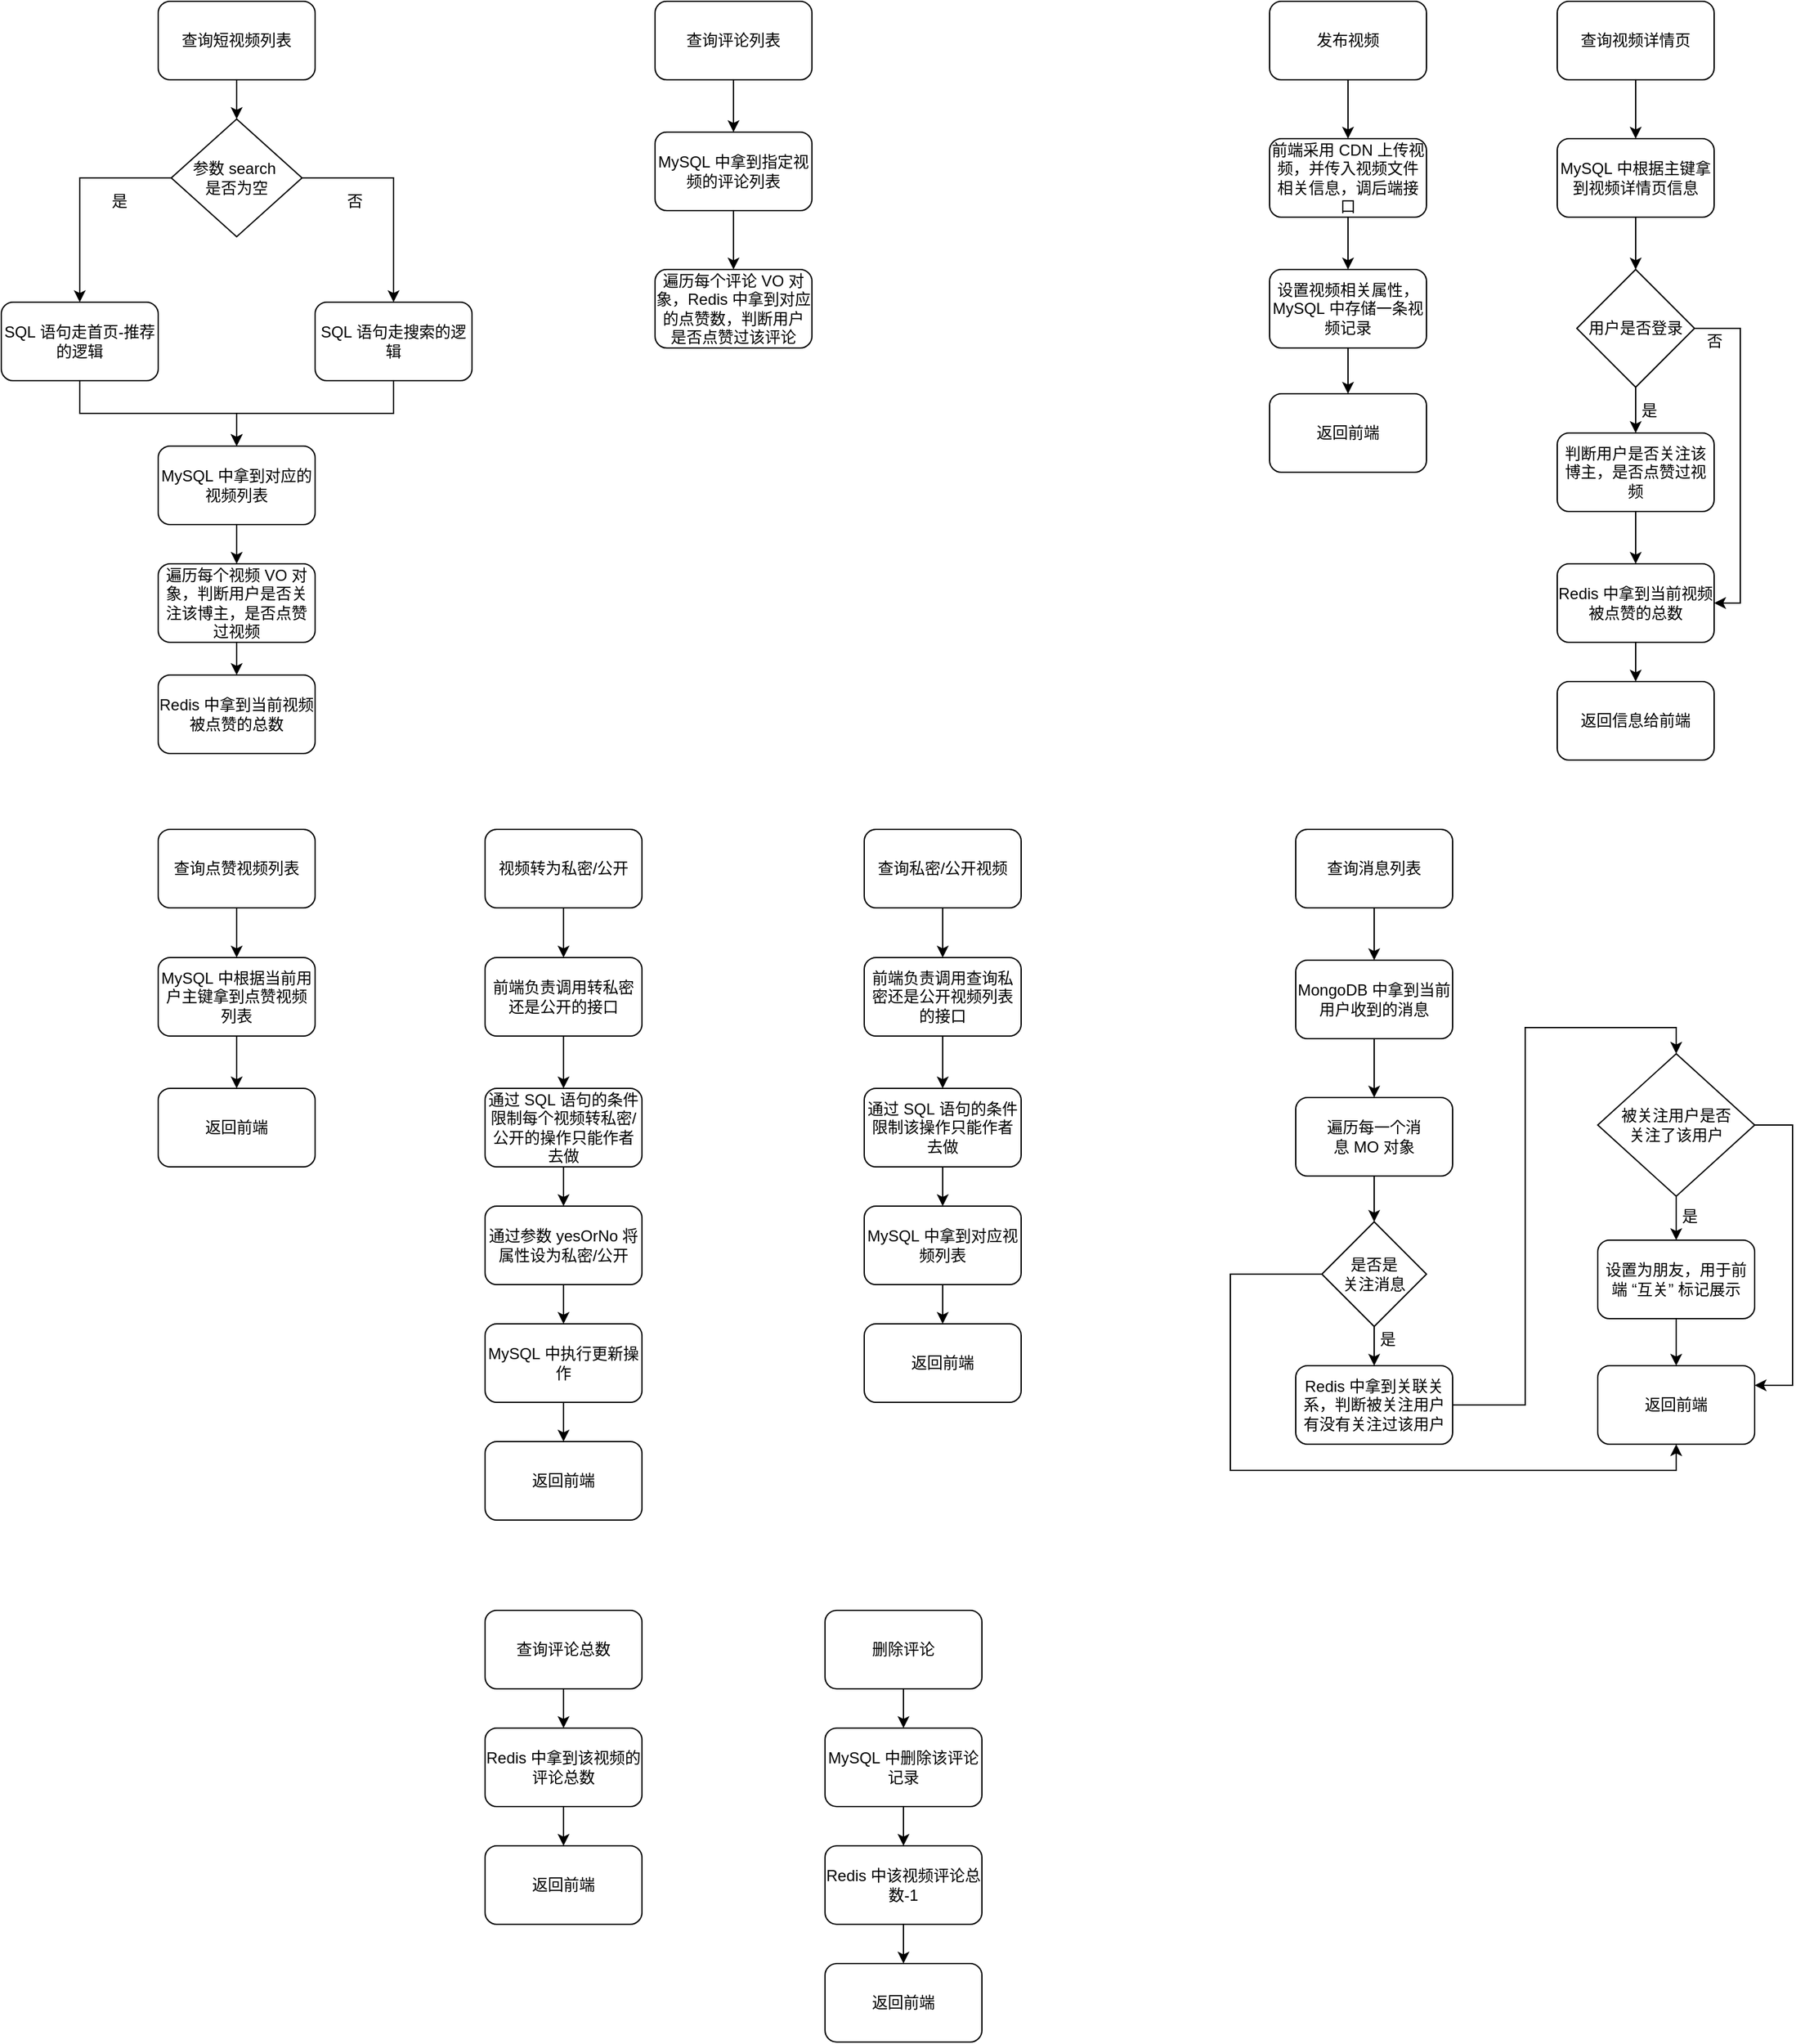 <mxfile version="21.3.3" type="github">
  <diagram name="第 1 页" id="WXZ5FxBREvDLbD_KLT6q">
    <mxGraphModel dx="880" dy="452" grid="1" gridSize="10" guides="1" tooltips="1" connect="1" arrows="1" fold="1" page="1" pageScale="1" pageWidth="827" pageHeight="1169" math="0" shadow="0">
      <root>
        <mxCell id="0" />
        <mxCell id="1" parent="0" />
        <mxCell id="ibF3AnjWmkHCkzIqTZFg-5" value="" style="edgeStyle=orthogonalEdgeStyle;rounded=0;orthogonalLoop=1;jettySize=auto;html=1;" parent="1" source="ibF3AnjWmkHCkzIqTZFg-1" target="ibF3AnjWmkHCkzIqTZFg-4" edge="1">
          <mxGeometry relative="1" as="geometry" />
        </mxCell>
        <mxCell id="ibF3AnjWmkHCkzIqTZFg-1" value="查询短视频列表" style="rounded=1;whiteSpace=wrap;html=1;" parent="1" vertex="1">
          <mxGeometry x="140" y="40" width="120" height="60" as="geometry" />
        </mxCell>
        <mxCell id="ibF3AnjWmkHCkzIqTZFg-12" style="edgeStyle=orthogonalEdgeStyle;rounded=0;orthogonalLoop=1;jettySize=auto;html=1;" parent="1" source="ibF3AnjWmkHCkzIqTZFg-4" target="ibF3AnjWmkHCkzIqTZFg-8" edge="1">
          <mxGeometry relative="1" as="geometry" />
        </mxCell>
        <mxCell id="ibF3AnjWmkHCkzIqTZFg-13" style="edgeStyle=orthogonalEdgeStyle;rounded=0;orthogonalLoop=1;jettySize=auto;html=1;" parent="1" source="ibF3AnjWmkHCkzIqTZFg-4" target="ibF3AnjWmkHCkzIqTZFg-9" edge="1">
          <mxGeometry relative="1" as="geometry" />
        </mxCell>
        <mxCell id="ibF3AnjWmkHCkzIqTZFg-4" value="参数&amp;nbsp;search&amp;nbsp;&lt;br&gt;是否为空" style="rhombus;whiteSpace=wrap;html=1;" parent="1" vertex="1">
          <mxGeometry x="150" y="130" width="100" height="90" as="geometry" />
        </mxCell>
        <mxCell id="ibF3AnjWmkHCkzIqTZFg-17" style="edgeStyle=orthogonalEdgeStyle;rounded=0;orthogonalLoop=1;jettySize=auto;html=1;entryX=0.5;entryY=0;entryDx=0;entryDy=0;" parent="1" source="ibF3AnjWmkHCkzIqTZFg-8" target="ibF3AnjWmkHCkzIqTZFg-14" edge="1">
          <mxGeometry relative="1" as="geometry" />
        </mxCell>
        <mxCell id="ibF3AnjWmkHCkzIqTZFg-8" value="SQL&amp;nbsp;语句走首页-推荐的逻辑" style="rounded=1;whiteSpace=wrap;html=1;" parent="1" vertex="1">
          <mxGeometry x="20" y="270" width="120" height="60" as="geometry" />
        </mxCell>
        <mxCell id="ibF3AnjWmkHCkzIqTZFg-18" style="edgeStyle=orthogonalEdgeStyle;rounded=0;orthogonalLoop=1;jettySize=auto;html=1;entryX=0.5;entryY=0;entryDx=0;entryDy=0;" parent="1" source="ibF3AnjWmkHCkzIqTZFg-9" target="ibF3AnjWmkHCkzIqTZFg-14" edge="1">
          <mxGeometry relative="1" as="geometry" />
        </mxCell>
        <mxCell id="ibF3AnjWmkHCkzIqTZFg-9" value="SQL&amp;nbsp;语句走搜索的逻辑" style="rounded=1;whiteSpace=wrap;html=1;" parent="1" vertex="1">
          <mxGeometry x="260" y="270" width="120" height="60" as="geometry" />
        </mxCell>
        <mxCell id="ibF3AnjWmkHCkzIqTZFg-19" value="" style="edgeStyle=orthogonalEdgeStyle;rounded=0;orthogonalLoop=1;jettySize=auto;html=1;" parent="1" source="ibF3AnjWmkHCkzIqTZFg-14" target="ibF3AnjWmkHCkzIqTZFg-16" edge="1">
          <mxGeometry relative="1" as="geometry" />
        </mxCell>
        <mxCell id="ibF3AnjWmkHCkzIqTZFg-14" value="MySQL&amp;nbsp;中拿到对应的视频列表" style="rounded=1;whiteSpace=wrap;html=1;" parent="1" vertex="1">
          <mxGeometry x="140" y="380" width="120" height="60" as="geometry" />
        </mxCell>
        <mxCell id="ibF3AnjWmkHCkzIqTZFg-21" value="" style="edgeStyle=orthogonalEdgeStyle;rounded=0;orthogonalLoop=1;jettySize=auto;html=1;" parent="1" source="ibF3AnjWmkHCkzIqTZFg-16" target="ibF3AnjWmkHCkzIqTZFg-20" edge="1">
          <mxGeometry relative="1" as="geometry" />
        </mxCell>
        <mxCell id="ibF3AnjWmkHCkzIqTZFg-16" value="遍历每个视频&amp;nbsp;VO&amp;nbsp;对象，判断用户是否关注该博主，是否点赞过视频" style="whiteSpace=wrap;html=1;rounded=1;" parent="1" vertex="1">
          <mxGeometry x="140" y="470" width="120" height="60" as="geometry" />
        </mxCell>
        <mxCell id="ibF3AnjWmkHCkzIqTZFg-20" value="Redis&amp;nbsp;中拿到当前视频被点赞的总数" style="whiteSpace=wrap;html=1;rounded=1;" parent="1" vertex="1">
          <mxGeometry x="140" y="555" width="120" height="60" as="geometry" />
        </mxCell>
        <mxCell id="ibF3AnjWmkHCkzIqTZFg-22" value="是" style="text;html=1;align=center;verticalAlign=middle;resizable=0;points=[];autosize=1;strokeColor=none;fillColor=none;" parent="1" vertex="1">
          <mxGeometry x="90" y="178" width="40" height="30" as="geometry" />
        </mxCell>
        <mxCell id="ibF3AnjWmkHCkzIqTZFg-23" value="否" style="text;html=1;align=center;verticalAlign=middle;resizable=0;points=[];autosize=1;strokeColor=none;fillColor=none;" parent="1" vertex="1">
          <mxGeometry x="270" y="178" width="40" height="30" as="geometry" />
        </mxCell>
        <mxCell id="ibF3AnjWmkHCkzIqTZFg-27" value="" style="edgeStyle=orthogonalEdgeStyle;rounded=0;orthogonalLoop=1;jettySize=auto;html=1;" parent="1" source="ibF3AnjWmkHCkzIqTZFg-24" target="ibF3AnjWmkHCkzIqTZFg-25" edge="1">
          <mxGeometry relative="1" as="geometry" />
        </mxCell>
        <mxCell id="ibF3AnjWmkHCkzIqTZFg-24" value="查询评论列表" style="rounded=1;whiteSpace=wrap;html=1;" parent="1" vertex="1">
          <mxGeometry x="520" y="40" width="120" height="60" as="geometry" />
        </mxCell>
        <mxCell id="ibF3AnjWmkHCkzIqTZFg-28" value="" style="edgeStyle=orthogonalEdgeStyle;rounded=0;orthogonalLoop=1;jettySize=auto;html=1;" parent="1" source="ibF3AnjWmkHCkzIqTZFg-25" target="ibF3AnjWmkHCkzIqTZFg-26" edge="1">
          <mxGeometry relative="1" as="geometry" />
        </mxCell>
        <mxCell id="ibF3AnjWmkHCkzIqTZFg-25" value="MySQL&amp;nbsp;中拿到指定视频的评论列表" style="rounded=1;whiteSpace=wrap;html=1;" parent="1" vertex="1">
          <mxGeometry x="520" y="140" width="120" height="60" as="geometry" />
        </mxCell>
        <mxCell id="ibF3AnjWmkHCkzIqTZFg-26" value="遍历每个评论 VO&amp;nbsp;对象，Redis&amp;nbsp;中拿到对应的点赞数，判断用户是否点赞过该评论" style="whiteSpace=wrap;html=1;rounded=1;" parent="1" vertex="1">
          <mxGeometry x="520" y="245" width="120" height="60" as="geometry" />
        </mxCell>
        <mxCell id="Aljr57ed6nD0tev_MYhq-1" value="" style="edgeStyle=orthogonalEdgeStyle;rounded=0;orthogonalLoop=1;jettySize=auto;html=1;" parent="1" source="ibF3AnjWmkHCkzIqTZFg-29" target="ibF3AnjWmkHCkzIqTZFg-30" edge="1">
          <mxGeometry relative="1" as="geometry" />
        </mxCell>
        <mxCell id="ibF3AnjWmkHCkzIqTZFg-29" value="查询消息列表" style="rounded=1;whiteSpace=wrap;html=1;" parent="1" vertex="1">
          <mxGeometry x="1010" y="673" width="120" height="60" as="geometry" />
        </mxCell>
        <mxCell id="Aljr57ed6nD0tev_MYhq-2" value="" style="edgeStyle=orthogonalEdgeStyle;rounded=0;orthogonalLoop=1;jettySize=auto;html=1;" parent="1" source="ibF3AnjWmkHCkzIqTZFg-30" target="ibF3AnjWmkHCkzIqTZFg-31" edge="1">
          <mxGeometry relative="1" as="geometry" />
        </mxCell>
        <mxCell id="ibF3AnjWmkHCkzIqTZFg-30" value="MongoDB&amp;nbsp;中拿到当前用户收到的消息" style="rounded=1;whiteSpace=wrap;html=1;" parent="1" vertex="1">
          <mxGeometry x="1010" y="773" width="120" height="60" as="geometry" />
        </mxCell>
        <mxCell id="8bdIcVnPFg0Oljo9QeHm-77" value="" style="edgeStyle=orthogonalEdgeStyle;rounded=0;orthogonalLoop=1;jettySize=auto;html=1;" parent="1" source="ibF3AnjWmkHCkzIqTZFg-31" target="8bdIcVnPFg0Oljo9QeHm-66" edge="1">
          <mxGeometry relative="1" as="geometry" />
        </mxCell>
        <mxCell id="ibF3AnjWmkHCkzIqTZFg-31" value="遍历每一个消息&amp;nbsp;MO&amp;nbsp;对象" style="rounded=1;whiteSpace=wrap;html=1;" parent="1" vertex="1">
          <mxGeometry x="1010" y="878" width="120" height="60" as="geometry" />
        </mxCell>
        <mxCell id="8bdIcVnPFg0Oljo9QeHm-5" value="" style="edgeStyle=orthogonalEdgeStyle;rounded=0;orthogonalLoop=1;jettySize=auto;html=1;" parent="1" source="8bdIcVnPFg0Oljo9QeHm-2" target="8bdIcVnPFg0Oljo9QeHm-3" edge="1">
          <mxGeometry relative="1" as="geometry" />
        </mxCell>
        <mxCell id="8bdIcVnPFg0Oljo9QeHm-2" value="查询点赞视频列表" style="rounded=1;whiteSpace=wrap;html=1;" parent="1" vertex="1">
          <mxGeometry x="140" y="673" width="120" height="60" as="geometry" />
        </mxCell>
        <mxCell id="8bdIcVnPFg0Oljo9QeHm-6" value="" style="edgeStyle=orthogonalEdgeStyle;rounded=0;orthogonalLoop=1;jettySize=auto;html=1;" parent="1" source="8bdIcVnPFg0Oljo9QeHm-3" target="8bdIcVnPFg0Oljo9QeHm-4" edge="1">
          <mxGeometry relative="1" as="geometry" />
        </mxCell>
        <mxCell id="8bdIcVnPFg0Oljo9QeHm-3" value="MySQL&amp;nbsp;中根据当前用户主键拿到点赞视频列表" style="rounded=1;whiteSpace=wrap;html=1;" parent="1" vertex="1">
          <mxGeometry x="140" y="771" width="120" height="60" as="geometry" />
        </mxCell>
        <mxCell id="8bdIcVnPFg0Oljo9QeHm-4" value="返回前端" style="rounded=1;whiteSpace=wrap;html=1;" parent="1" vertex="1">
          <mxGeometry x="140" y="871" width="120" height="60" as="geometry" />
        </mxCell>
        <mxCell id="8bdIcVnPFg0Oljo9QeHm-11" value="" style="edgeStyle=orthogonalEdgeStyle;rounded=0;orthogonalLoop=1;jettySize=auto;html=1;" parent="1" source="8bdIcVnPFg0Oljo9QeHm-7" target="8bdIcVnPFg0Oljo9QeHm-8" edge="1">
          <mxGeometry relative="1" as="geometry" />
        </mxCell>
        <mxCell id="8bdIcVnPFg0Oljo9QeHm-7" value="发布视频" style="rounded=1;whiteSpace=wrap;html=1;" parent="1" vertex="1">
          <mxGeometry x="990" y="40" width="120" height="60" as="geometry" />
        </mxCell>
        <mxCell id="8bdIcVnPFg0Oljo9QeHm-12" value="" style="edgeStyle=orthogonalEdgeStyle;rounded=0;orthogonalLoop=1;jettySize=auto;html=1;" parent="1" source="8bdIcVnPFg0Oljo9QeHm-8" target="8bdIcVnPFg0Oljo9QeHm-9" edge="1">
          <mxGeometry relative="1" as="geometry" />
        </mxCell>
        <mxCell id="8bdIcVnPFg0Oljo9QeHm-8" value="前端采用&amp;nbsp;CDN&amp;nbsp;上传视频，并传入视频文件相关信息，调后端接口" style="rounded=1;whiteSpace=wrap;html=1;" parent="1" vertex="1">
          <mxGeometry x="990" y="145" width="120" height="60" as="geometry" />
        </mxCell>
        <mxCell id="8bdIcVnPFg0Oljo9QeHm-14" value="" style="edgeStyle=orthogonalEdgeStyle;rounded=0;orthogonalLoop=1;jettySize=auto;html=1;" parent="1" source="8bdIcVnPFg0Oljo9QeHm-9" target="8bdIcVnPFg0Oljo9QeHm-13" edge="1">
          <mxGeometry relative="1" as="geometry" />
        </mxCell>
        <mxCell id="8bdIcVnPFg0Oljo9QeHm-9" value="设置视频相关属性，MySQL&amp;nbsp;中存储一条视频记录" style="rounded=1;whiteSpace=wrap;html=1;" parent="1" vertex="1">
          <mxGeometry x="990" y="245" width="120" height="60" as="geometry" />
        </mxCell>
        <mxCell id="8bdIcVnPFg0Oljo9QeHm-13" value="返回前端" style="rounded=1;whiteSpace=wrap;html=1;" parent="1" vertex="1">
          <mxGeometry x="990" y="340" width="120" height="60" as="geometry" />
        </mxCell>
        <mxCell id="8bdIcVnPFg0Oljo9QeHm-28" value="" style="edgeStyle=orthogonalEdgeStyle;rounded=0;orthogonalLoop=1;jettySize=auto;html=1;" parent="1" source="8bdIcVnPFg0Oljo9QeHm-15" target="8bdIcVnPFg0Oljo9QeHm-16" edge="1">
          <mxGeometry relative="1" as="geometry" />
        </mxCell>
        <mxCell id="8bdIcVnPFg0Oljo9QeHm-15" value="查询视频详情页" style="rounded=1;whiteSpace=wrap;html=1;" parent="1" vertex="1">
          <mxGeometry x="1210" y="40" width="120" height="60" as="geometry" />
        </mxCell>
        <mxCell id="8bdIcVnPFg0Oljo9QeHm-18" value="" style="edgeStyle=orthogonalEdgeStyle;rounded=0;orthogonalLoop=1;jettySize=auto;html=1;" parent="1" source="8bdIcVnPFg0Oljo9QeHm-16" target="8bdIcVnPFg0Oljo9QeHm-17" edge="1">
          <mxGeometry relative="1" as="geometry" />
        </mxCell>
        <mxCell id="8bdIcVnPFg0Oljo9QeHm-16" value="MySQL&amp;nbsp;中根据主键拿到视频详情页信息" style="rounded=1;whiteSpace=wrap;html=1;" parent="1" vertex="1">
          <mxGeometry x="1210" y="145" width="120" height="60" as="geometry" />
        </mxCell>
        <mxCell id="8bdIcVnPFg0Oljo9QeHm-21" value="" style="edgeStyle=orthogonalEdgeStyle;rounded=0;orthogonalLoop=1;jettySize=auto;html=1;" parent="1" source="8bdIcVnPFg0Oljo9QeHm-17" target="8bdIcVnPFg0Oljo9QeHm-19" edge="1">
          <mxGeometry relative="1" as="geometry" />
        </mxCell>
        <mxCell id="8bdIcVnPFg0Oljo9QeHm-23" style="edgeStyle=orthogonalEdgeStyle;rounded=0;orthogonalLoop=1;jettySize=auto;html=1;entryX=1;entryY=0.5;entryDx=0;entryDy=0;" parent="1" source="8bdIcVnPFg0Oljo9QeHm-17" target="8bdIcVnPFg0Oljo9QeHm-20" edge="1">
          <mxGeometry relative="1" as="geometry">
            <Array as="points">
              <mxPoint x="1350" y="290" />
              <mxPoint x="1350" y="500" />
            </Array>
          </mxGeometry>
        </mxCell>
        <mxCell id="8bdIcVnPFg0Oljo9QeHm-17" value="用户是否登录" style="rhombus;whiteSpace=wrap;html=1;" parent="1" vertex="1">
          <mxGeometry x="1225" y="245" width="90" height="90" as="geometry" />
        </mxCell>
        <mxCell id="8bdIcVnPFg0Oljo9QeHm-22" value="" style="edgeStyle=orthogonalEdgeStyle;rounded=0;orthogonalLoop=1;jettySize=auto;html=1;" parent="1" source="8bdIcVnPFg0Oljo9QeHm-19" target="8bdIcVnPFg0Oljo9QeHm-20" edge="1">
          <mxGeometry relative="1" as="geometry" />
        </mxCell>
        <mxCell id="8bdIcVnPFg0Oljo9QeHm-19" value="判断用户是否关注该博主，是否点赞过视频" style="rounded=1;whiteSpace=wrap;html=1;" parent="1" vertex="1">
          <mxGeometry x="1210" y="370" width="120" height="60" as="geometry" />
        </mxCell>
        <mxCell id="8bdIcVnPFg0Oljo9QeHm-27" value="" style="edgeStyle=orthogonalEdgeStyle;rounded=0;orthogonalLoop=1;jettySize=auto;html=1;" parent="1" source="8bdIcVnPFg0Oljo9QeHm-20" target="8bdIcVnPFg0Oljo9QeHm-26" edge="1">
          <mxGeometry relative="1" as="geometry" />
        </mxCell>
        <mxCell id="8bdIcVnPFg0Oljo9QeHm-20" value="Redis&amp;nbsp;中拿到当前视频被点赞的总数" style="whiteSpace=wrap;html=1;rounded=1;" parent="1" vertex="1">
          <mxGeometry x="1210" y="470" width="120" height="60" as="geometry" />
        </mxCell>
        <mxCell id="8bdIcVnPFg0Oljo9QeHm-24" value="是" style="text;html=1;align=center;verticalAlign=middle;resizable=0;points=[];autosize=1;strokeColor=none;fillColor=none;" parent="1" vertex="1">
          <mxGeometry x="1260" y="338" width="40" height="30" as="geometry" />
        </mxCell>
        <mxCell id="8bdIcVnPFg0Oljo9QeHm-25" value="否" style="text;html=1;align=center;verticalAlign=middle;resizable=0;points=[];autosize=1;strokeColor=none;fillColor=none;" parent="1" vertex="1">
          <mxGeometry x="1310" y="285" width="40" height="30" as="geometry" />
        </mxCell>
        <mxCell id="8bdIcVnPFg0Oljo9QeHm-26" value="返回信息给前端" style="whiteSpace=wrap;html=1;rounded=1;" parent="1" vertex="1">
          <mxGeometry x="1210" y="560" width="120" height="60" as="geometry" />
        </mxCell>
        <mxCell id="8bdIcVnPFg0Oljo9QeHm-31" value="" style="edgeStyle=orthogonalEdgeStyle;rounded=0;orthogonalLoop=1;jettySize=auto;html=1;" parent="1" source="8bdIcVnPFg0Oljo9QeHm-29" target="8bdIcVnPFg0Oljo9QeHm-30" edge="1">
          <mxGeometry relative="1" as="geometry" />
        </mxCell>
        <mxCell id="8bdIcVnPFg0Oljo9QeHm-29" value="视频转为私密/公开" style="rounded=1;whiteSpace=wrap;html=1;" parent="1" vertex="1">
          <mxGeometry x="390" y="673" width="120" height="60" as="geometry" />
        </mxCell>
        <mxCell id="8bdIcVnPFg0Oljo9QeHm-37" value="" style="edgeStyle=orthogonalEdgeStyle;rounded=0;orthogonalLoop=1;jettySize=auto;html=1;" parent="1" source="8bdIcVnPFg0Oljo9QeHm-30" target="8bdIcVnPFg0Oljo9QeHm-34" edge="1">
          <mxGeometry relative="1" as="geometry" />
        </mxCell>
        <mxCell id="8bdIcVnPFg0Oljo9QeHm-30" value="前端负责调用转私密还是公开的接口" style="rounded=1;whiteSpace=wrap;html=1;" parent="1" vertex="1">
          <mxGeometry x="390" y="771" width="120" height="60" as="geometry" />
        </mxCell>
        <mxCell id="8bdIcVnPFg0Oljo9QeHm-42" value="" style="edgeStyle=orthogonalEdgeStyle;rounded=0;orthogonalLoop=1;jettySize=auto;html=1;" parent="1" source="8bdIcVnPFg0Oljo9QeHm-33" target="8bdIcVnPFg0Oljo9QeHm-35" edge="1">
          <mxGeometry relative="1" as="geometry" />
        </mxCell>
        <mxCell id="8bdIcVnPFg0Oljo9QeHm-33" value="通过参数&amp;nbsp;yesOrNo 将属性设为私密/公开" style="rounded=1;whiteSpace=wrap;html=1;" parent="1" vertex="1">
          <mxGeometry x="390" y="961" width="120" height="60" as="geometry" />
        </mxCell>
        <mxCell id="8bdIcVnPFg0Oljo9QeHm-41" value="" style="edgeStyle=orthogonalEdgeStyle;rounded=0;orthogonalLoop=1;jettySize=auto;html=1;" parent="1" source="8bdIcVnPFg0Oljo9QeHm-34" target="8bdIcVnPFg0Oljo9QeHm-33" edge="1">
          <mxGeometry relative="1" as="geometry" />
        </mxCell>
        <mxCell id="8bdIcVnPFg0Oljo9QeHm-34" value="通过&amp;nbsp;SQL&amp;nbsp;语句的条件限制每个视频转私密/公开的操作只能作者去做" style="rounded=1;whiteSpace=wrap;html=1;" parent="1" vertex="1">
          <mxGeometry x="390" y="871" width="120" height="60" as="geometry" />
        </mxCell>
        <mxCell id="8bdIcVnPFg0Oljo9QeHm-43" value="" style="edgeStyle=orthogonalEdgeStyle;rounded=0;orthogonalLoop=1;jettySize=auto;html=1;" parent="1" source="8bdIcVnPFg0Oljo9QeHm-35" target="8bdIcVnPFg0Oljo9QeHm-36" edge="1">
          <mxGeometry relative="1" as="geometry" />
        </mxCell>
        <mxCell id="8bdIcVnPFg0Oljo9QeHm-35" value="MySQL&amp;nbsp;中执行更新操作" style="rounded=1;whiteSpace=wrap;html=1;" parent="1" vertex="1">
          <mxGeometry x="390" y="1051" width="120" height="60" as="geometry" />
        </mxCell>
        <mxCell id="8bdIcVnPFg0Oljo9QeHm-36" value="返回前端" style="rounded=1;whiteSpace=wrap;html=1;" parent="1" vertex="1">
          <mxGeometry x="390" y="1141" width="120" height="60" as="geometry" />
        </mxCell>
        <mxCell id="8bdIcVnPFg0Oljo9QeHm-49" value="" style="edgeStyle=orthogonalEdgeStyle;rounded=0;orthogonalLoop=1;jettySize=auto;html=1;" parent="1" source="8bdIcVnPFg0Oljo9QeHm-44" target="8bdIcVnPFg0Oljo9QeHm-45" edge="1">
          <mxGeometry relative="1" as="geometry" />
        </mxCell>
        <mxCell id="8bdIcVnPFg0Oljo9QeHm-44" value="查询私密/公开视频" style="rounded=1;whiteSpace=wrap;html=1;" parent="1" vertex="1">
          <mxGeometry x="680" y="673" width="120" height="60" as="geometry" />
        </mxCell>
        <mxCell id="8bdIcVnPFg0Oljo9QeHm-50" value="" style="edgeStyle=orthogonalEdgeStyle;rounded=0;orthogonalLoop=1;jettySize=auto;html=1;" parent="1" source="8bdIcVnPFg0Oljo9QeHm-45" target="8bdIcVnPFg0Oljo9QeHm-46" edge="1">
          <mxGeometry relative="1" as="geometry" />
        </mxCell>
        <mxCell id="8bdIcVnPFg0Oljo9QeHm-45" value="前端负责调用查询私密还是公开视频列表的接口" style="rounded=1;whiteSpace=wrap;html=1;" parent="1" vertex="1">
          <mxGeometry x="680" y="771" width="120" height="60" as="geometry" />
        </mxCell>
        <mxCell id="8bdIcVnPFg0Oljo9QeHm-51" value="" style="edgeStyle=orthogonalEdgeStyle;rounded=0;orthogonalLoop=1;jettySize=auto;html=1;" parent="1" source="8bdIcVnPFg0Oljo9QeHm-46" target="8bdIcVnPFg0Oljo9QeHm-47" edge="1">
          <mxGeometry relative="1" as="geometry" />
        </mxCell>
        <mxCell id="8bdIcVnPFg0Oljo9QeHm-46" value="通过&amp;nbsp;SQL&amp;nbsp;语句的条件限制该操作只能作者去做" style="rounded=1;whiteSpace=wrap;html=1;" parent="1" vertex="1">
          <mxGeometry x="680" y="871" width="120" height="60" as="geometry" />
        </mxCell>
        <mxCell id="8bdIcVnPFg0Oljo9QeHm-52" value="" style="edgeStyle=orthogonalEdgeStyle;rounded=0;orthogonalLoop=1;jettySize=auto;html=1;" parent="1" source="8bdIcVnPFg0Oljo9QeHm-47" target="8bdIcVnPFg0Oljo9QeHm-48" edge="1">
          <mxGeometry relative="1" as="geometry" />
        </mxCell>
        <mxCell id="8bdIcVnPFg0Oljo9QeHm-47" value="MySQL&amp;nbsp;中拿到对应视频列表" style="rounded=1;whiteSpace=wrap;html=1;" parent="1" vertex="1">
          <mxGeometry x="680" y="961" width="120" height="60" as="geometry" />
        </mxCell>
        <mxCell id="8bdIcVnPFg0Oljo9QeHm-48" value="返回前端" style="rounded=1;whiteSpace=wrap;html=1;" parent="1" vertex="1">
          <mxGeometry x="680" y="1051" width="120" height="60" as="geometry" />
        </mxCell>
        <mxCell id="8bdIcVnPFg0Oljo9QeHm-56" value="" style="edgeStyle=orthogonalEdgeStyle;rounded=0;orthogonalLoop=1;jettySize=auto;html=1;" parent="1" source="8bdIcVnPFg0Oljo9QeHm-53" target="8bdIcVnPFg0Oljo9QeHm-54" edge="1">
          <mxGeometry relative="1" as="geometry" />
        </mxCell>
        <mxCell id="8bdIcVnPFg0Oljo9QeHm-53" value="查询评论总数" style="rounded=1;whiteSpace=wrap;html=1;" parent="1" vertex="1">
          <mxGeometry x="390" y="1270" width="120" height="60" as="geometry" />
        </mxCell>
        <mxCell id="8bdIcVnPFg0Oljo9QeHm-57" value="" style="edgeStyle=orthogonalEdgeStyle;rounded=0;orthogonalLoop=1;jettySize=auto;html=1;" parent="1" source="8bdIcVnPFg0Oljo9QeHm-54" target="8bdIcVnPFg0Oljo9QeHm-55" edge="1">
          <mxGeometry relative="1" as="geometry" />
        </mxCell>
        <mxCell id="8bdIcVnPFg0Oljo9QeHm-54" value="Redis&amp;nbsp;中拿到该视频的评论总数" style="rounded=1;whiteSpace=wrap;html=1;" parent="1" vertex="1">
          <mxGeometry x="390" y="1360" width="120" height="60" as="geometry" />
        </mxCell>
        <mxCell id="8bdIcVnPFg0Oljo9QeHm-55" value="返回前端" style="rounded=1;whiteSpace=wrap;html=1;" parent="1" vertex="1">
          <mxGeometry x="390" y="1450" width="120" height="60" as="geometry" />
        </mxCell>
        <mxCell id="8bdIcVnPFg0Oljo9QeHm-62" value="" style="edgeStyle=orthogonalEdgeStyle;rounded=0;orthogonalLoop=1;jettySize=auto;html=1;" parent="1" source="8bdIcVnPFg0Oljo9QeHm-58" target="8bdIcVnPFg0Oljo9QeHm-59" edge="1">
          <mxGeometry relative="1" as="geometry" />
        </mxCell>
        <mxCell id="8bdIcVnPFg0Oljo9QeHm-58" value="删除评论" style="rounded=1;whiteSpace=wrap;html=1;" parent="1" vertex="1">
          <mxGeometry x="650" y="1270" width="120" height="60" as="geometry" />
        </mxCell>
        <mxCell id="8bdIcVnPFg0Oljo9QeHm-63" value="" style="edgeStyle=orthogonalEdgeStyle;rounded=0;orthogonalLoop=1;jettySize=auto;html=1;" parent="1" source="8bdIcVnPFg0Oljo9QeHm-59" target="8bdIcVnPFg0Oljo9QeHm-60" edge="1">
          <mxGeometry relative="1" as="geometry" />
        </mxCell>
        <mxCell id="8bdIcVnPFg0Oljo9QeHm-59" value="MySQL&amp;nbsp;中删除该评论记录" style="rounded=1;whiteSpace=wrap;html=1;" parent="1" vertex="1">
          <mxGeometry x="650" y="1360" width="120" height="60" as="geometry" />
        </mxCell>
        <mxCell id="8bdIcVnPFg0Oljo9QeHm-64" value="" style="edgeStyle=orthogonalEdgeStyle;rounded=0;orthogonalLoop=1;jettySize=auto;html=1;" parent="1" source="8bdIcVnPFg0Oljo9QeHm-60" target="8bdIcVnPFg0Oljo9QeHm-61" edge="1">
          <mxGeometry relative="1" as="geometry" />
        </mxCell>
        <mxCell id="8bdIcVnPFg0Oljo9QeHm-60" value="Redis&amp;nbsp;中该视频评论总数-1" style="rounded=1;whiteSpace=wrap;html=1;" parent="1" vertex="1">
          <mxGeometry x="650" y="1450" width="120" height="60" as="geometry" />
        </mxCell>
        <mxCell id="8bdIcVnPFg0Oljo9QeHm-61" value="返回前端" style="rounded=1;whiteSpace=wrap;html=1;" parent="1" vertex="1">
          <mxGeometry x="650" y="1540" width="120" height="60" as="geometry" />
        </mxCell>
        <mxCell id="8bdIcVnPFg0Oljo9QeHm-79" value="" style="edgeStyle=orthogonalEdgeStyle;rounded=0;orthogonalLoop=1;jettySize=auto;html=1;" parent="1" source="8bdIcVnPFg0Oljo9QeHm-66" target="8bdIcVnPFg0Oljo9QeHm-67" edge="1">
          <mxGeometry relative="1" as="geometry" />
        </mxCell>
        <mxCell id="ycCjdy8u99U21YpWuL6y-4" style="edgeStyle=orthogonalEdgeStyle;rounded=0;orthogonalLoop=1;jettySize=auto;html=1;entryX=0.5;entryY=1;entryDx=0;entryDy=0;" edge="1" parent="1" source="8bdIcVnPFg0Oljo9QeHm-66" target="8bdIcVnPFg0Oljo9QeHm-83">
          <mxGeometry relative="1" as="geometry">
            <Array as="points">
              <mxPoint x="960" y="1013" />
              <mxPoint x="960" y="1163" />
              <mxPoint x="1301" y="1163" />
            </Array>
          </mxGeometry>
        </mxCell>
        <mxCell id="8bdIcVnPFg0Oljo9QeHm-66" value="是否是&lt;br&gt;关注消息" style="rhombus;whiteSpace=wrap;html=1;" parent="1" vertex="1">
          <mxGeometry x="1030" y="973" width="80" height="80" as="geometry" />
        </mxCell>
        <mxCell id="ycCjdy8u99U21YpWuL6y-1" style="edgeStyle=orthogonalEdgeStyle;rounded=0;orthogonalLoop=1;jettySize=auto;html=1;entryX=0.5;entryY=0;entryDx=0;entryDy=0;" edge="1" parent="1" source="8bdIcVnPFg0Oljo9QeHm-67" target="8bdIcVnPFg0Oljo9QeHm-69">
          <mxGeometry relative="1" as="geometry" />
        </mxCell>
        <mxCell id="8bdIcVnPFg0Oljo9QeHm-67" value="Redis&amp;nbsp;中拿到关联关系，判断被关注用户有没有关注过该用户" style="rounded=1;whiteSpace=wrap;html=1;" parent="1" vertex="1">
          <mxGeometry x="1010" y="1083" width="120" height="60" as="geometry" />
        </mxCell>
        <mxCell id="8bdIcVnPFg0Oljo9QeHm-82" value="" style="edgeStyle=orthogonalEdgeStyle;rounded=0;orthogonalLoop=1;jettySize=auto;html=1;" parent="1" source="8bdIcVnPFg0Oljo9QeHm-69" target="8bdIcVnPFg0Oljo9QeHm-81" edge="1">
          <mxGeometry relative="1" as="geometry" />
        </mxCell>
        <mxCell id="ycCjdy8u99U21YpWuL6y-3" style="edgeStyle=orthogonalEdgeStyle;rounded=0;orthogonalLoop=1;jettySize=auto;html=1;entryX=1;entryY=0.25;entryDx=0;entryDy=0;" edge="1" parent="1" source="8bdIcVnPFg0Oljo9QeHm-69" target="8bdIcVnPFg0Oljo9QeHm-83">
          <mxGeometry relative="1" as="geometry">
            <Array as="points">
              <mxPoint x="1390" y="899" />
              <mxPoint x="1390" y="1098" />
            </Array>
          </mxGeometry>
        </mxCell>
        <mxCell id="8bdIcVnPFg0Oljo9QeHm-69" value="被关注用户是否&lt;br&gt;关注了该用户" style="rhombus;whiteSpace=wrap;html=1;" parent="1" vertex="1">
          <mxGeometry x="1241" y="844.5" width="120" height="109" as="geometry" />
        </mxCell>
        <mxCell id="8bdIcVnPFg0Oljo9QeHm-84" value="" style="edgeStyle=orthogonalEdgeStyle;rounded=0;orthogonalLoop=1;jettySize=auto;html=1;" parent="1" source="8bdIcVnPFg0Oljo9QeHm-81" target="8bdIcVnPFg0Oljo9QeHm-83" edge="1">
          <mxGeometry relative="1" as="geometry" />
        </mxCell>
        <mxCell id="8bdIcVnPFg0Oljo9QeHm-81" value="设置为朋友，用于前端 “互关”&amp;nbsp;标记展示" style="rounded=1;whiteSpace=wrap;html=1;" parent="1" vertex="1">
          <mxGeometry x="1241" y="987" width="120" height="60" as="geometry" />
        </mxCell>
        <mxCell id="8bdIcVnPFg0Oljo9QeHm-83" value="返回前端" style="rounded=1;whiteSpace=wrap;html=1;" parent="1" vertex="1">
          <mxGeometry x="1241" y="1083" width="120" height="60" as="geometry" />
        </mxCell>
        <mxCell id="8bdIcVnPFg0Oljo9QeHm-87" value="是" style="text;html=1;align=center;verticalAlign=middle;resizable=0;points=[];autosize=1;strokeColor=none;fillColor=none;" parent="1" vertex="1">
          <mxGeometry x="1060" y="1048" width="40" height="30" as="geometry" />
        </mxCell>
        <mxCell id="8bdIcVnPFg0Oljo9QeHm-92" value="是" style="text;html=1;align=center;verticalAlign=middle;resizable=0;points=[];autosize=1;strokeColor=none;fillColor=none;" parent="1" vertex="1">
          <mxGeometry x="1291" y="953.5" width="40" height="30" as="geometry" />
        </mxCell>
      </root>
    </mxGraphModel>
  </diagram>
</mxfile>
